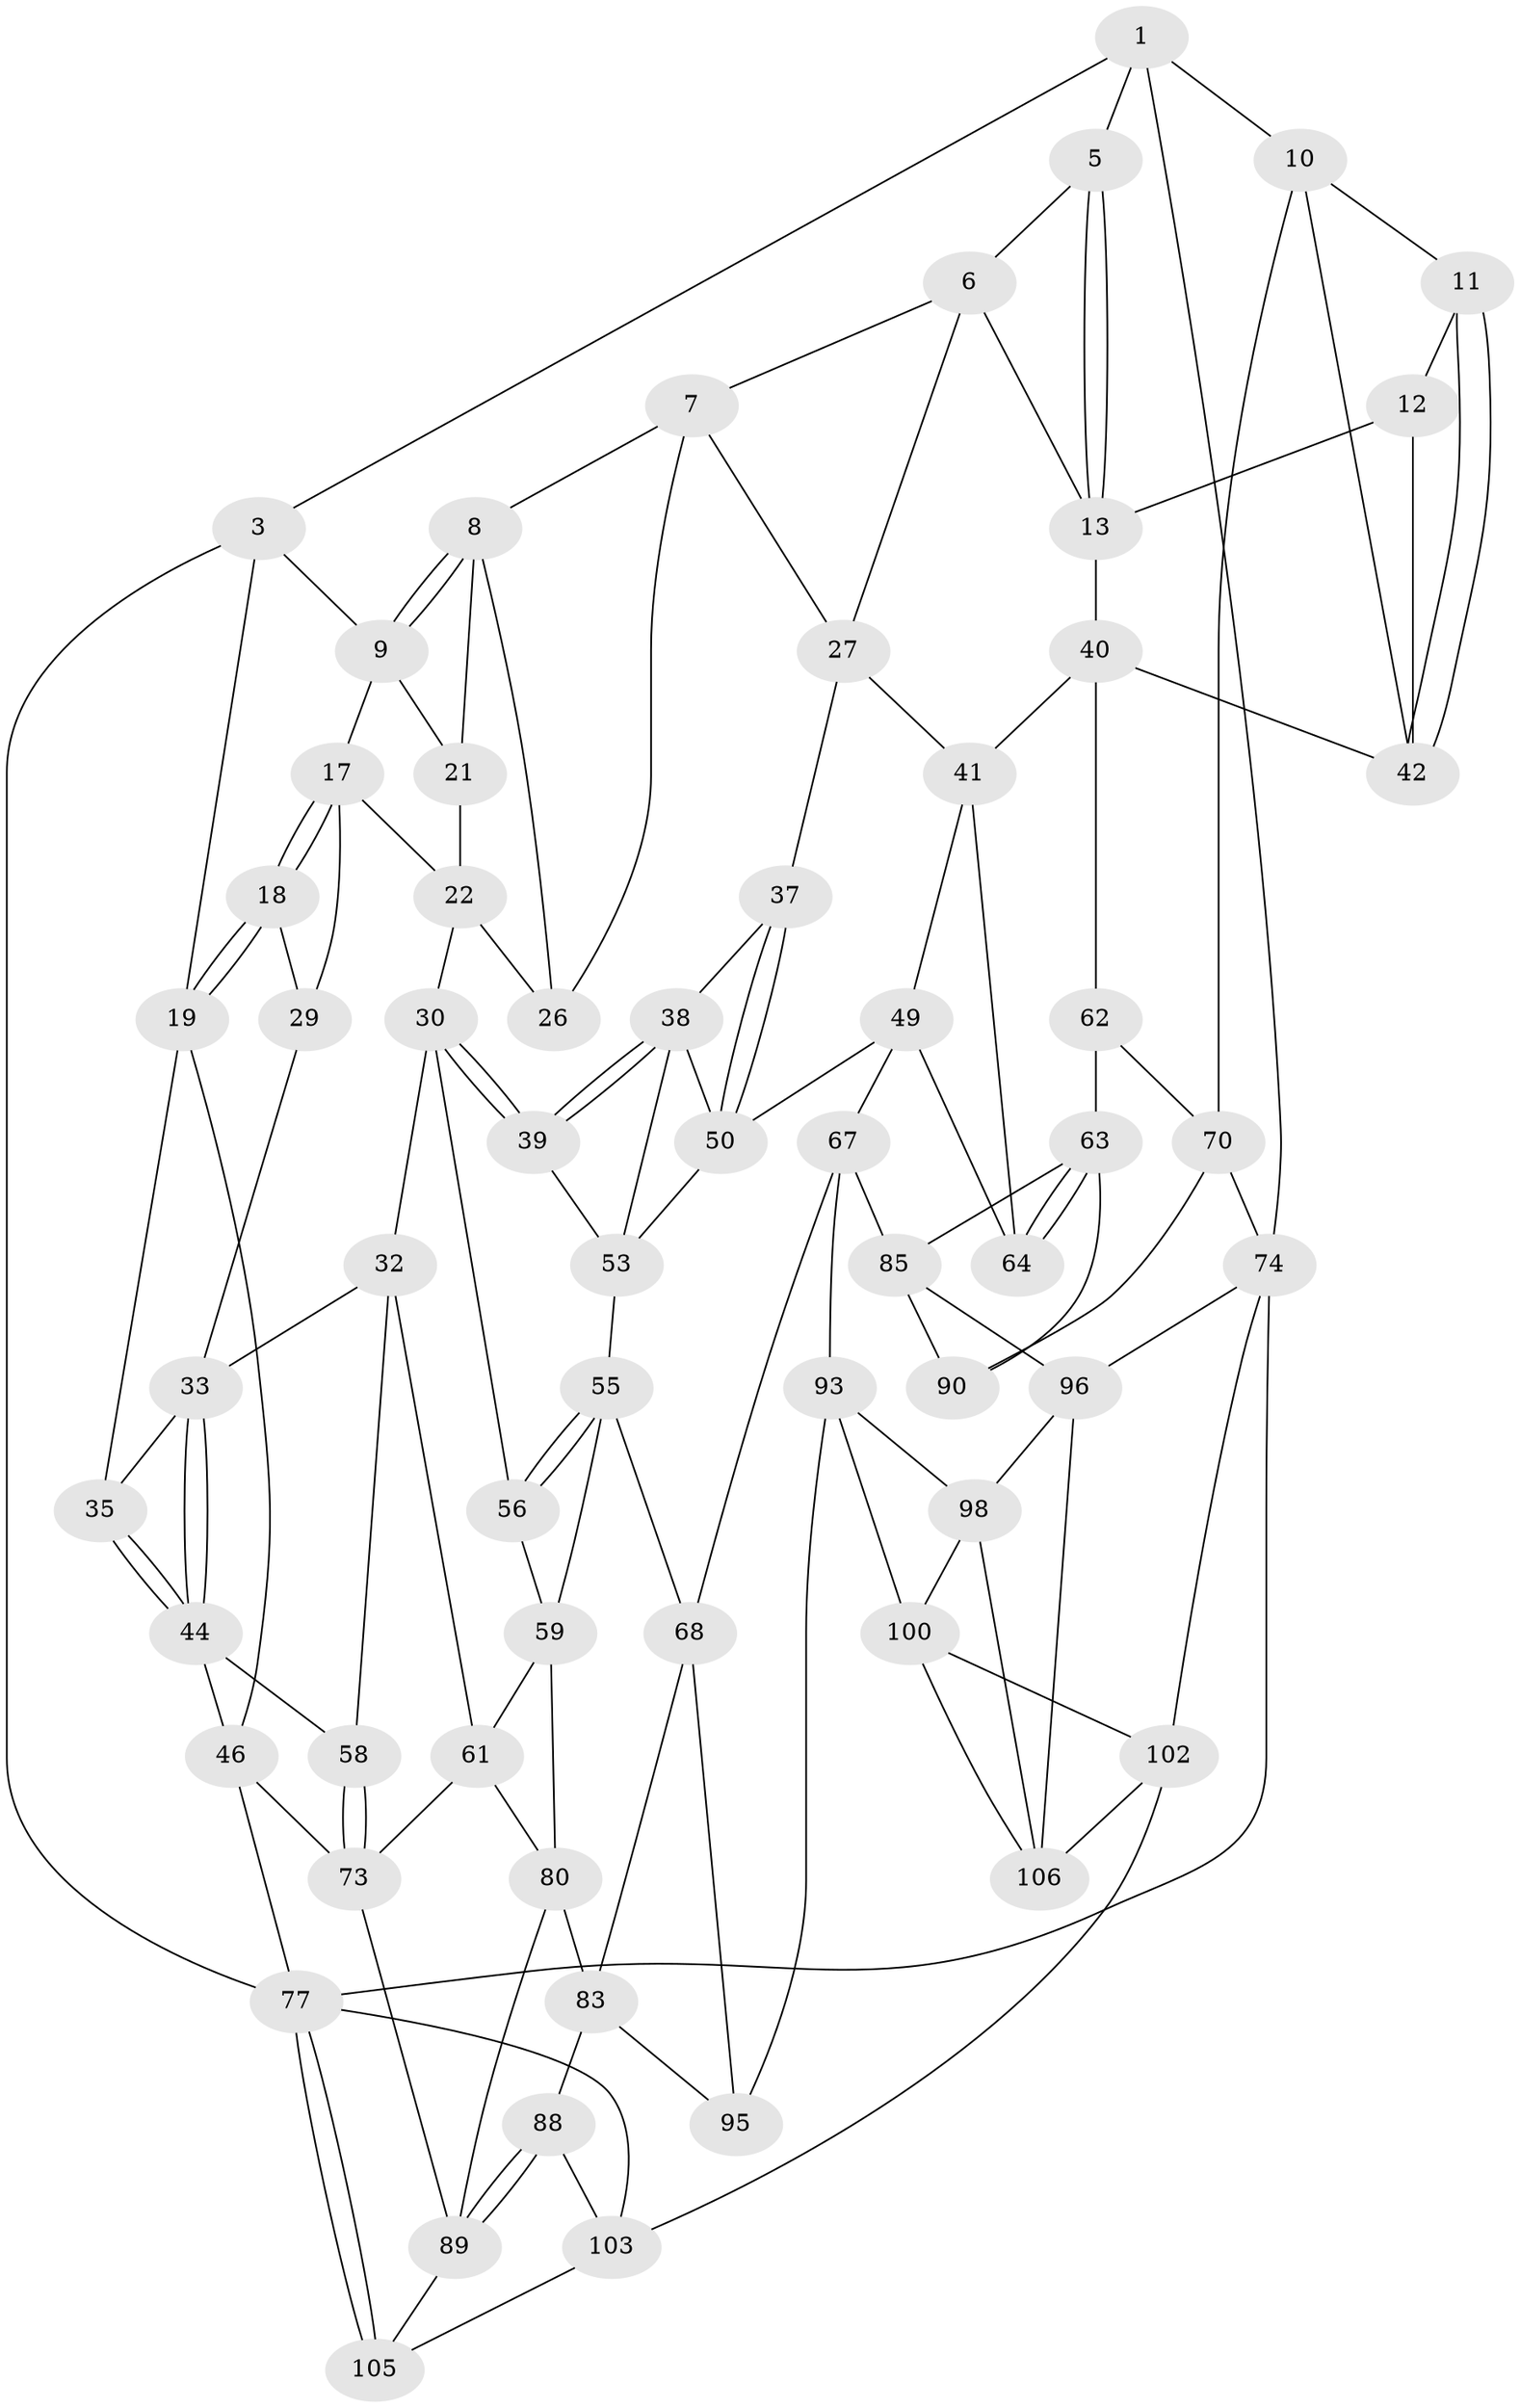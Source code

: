 // original degree distribution, {3: 0.018518518518518517, 5: 0.5370370370370371, 4: 0.23148148148148148, 6: 0.21296296296296297}
// Generated by graph-tools (version 1.1) at 2025/42/03/06/25 10:42:35]
// undirected, 63 vertices, 133 edges
graph export_dot {
graph [start="1"]
  node [color=gray90,style=filled];
  1 [pos="+0.6856949205852385+0",super="+2"];
  3 [pos="+0+0",super="+4"];
  5 [pos="+0.6429400744650002+0.018039622893929658"];
  6 [pos="+0.5813205091310851+0.06784666048153216",super="+15"];
  7 [pos="+0.49910087628761224+0.10722005251793719",super="+25"];
  8 [pos="+0.48536140312926773+0.1057121096342089",super="+24"];
  9 [pos="+0.33651723287203666+0.025799727426932897",super="+16"];
  10 [pos="+1+0.04090653829956448",super="+65"];
  11 [pos="+0.9979067473369028+0.16033863586712546"];
  12 [pos="+0.9510243706302143+0.17790896720804777"];
  13 [pos="+0.7961430850209809+0.22610172289145175",super="+14"];
  17 [pos="+0.07728813536423416+0.05880326956821569",super="+23"];
  18 [pos="+0+0.01946263483988407"];
  19 [pos="+0+0",super="+20"];
  21 [pos="+0.3081284314461871+0.08755681587620565"];
  22 [pos="+0.24595010382490665+0.17795331387450145",super="+28"];
  26 [pos="+0.405870137809637+0.2832903152692126"];
  27 [pos="+0.5547351759096397+0.2779420934167526",super="+36"];
  29 [pos="+0.1858220840748982+0.24731652760436984"];
  30 [pos="+0.3570328113502006+0.36889188222441516",super="+31"];
  32 [pos="+0.1852488786210505+0.3518259265901042",super="+57"];
  33 [pos="+0.17276183414184954+0.3354009947358019",super="+34"];
  35 [pos="+0.04275669501648319+0.27156617946316103"];
  37 [pos="+0.5487546817187878+0.359016896730015"];
  38 [pos="+0.5088828157218007+0.38553499758544063",super="+52"];
  39 [pos="+0.3937425718254509+0.3868515415649789"];
  40 [pos="+0.7591971811547916+0.3455818743073871",super="+47"];
  41 [pos="+0.6596450499324688+0.4287724764501965",super="+48"];
  42 [pos="+0.8963149618070859+0.4744412160189269",super="+43"];
  44 [pos="+0+0.4086509763363447",super="+45"];
  46 [pos="+0+0.46407781586636815",super="+76"];
  49 [pos="+0.5829535976970874+0.48791461051662094",super="+66"];
  50 [pos="+0.5596119149393936+0.48429978579014865",super="+51"];
  53 [pos="+0.43777879517646906+0.43730574261451105",super="+54"];
  55 [pos="+0.463306859495721+0.5616749218208898",super="+69"];
  56 [pos="+0.33827488552663015+0.4282115425398057"];
  58 [pos="+0.050631778694608776+0.5035549800803869"];
  59 [pos="+0.3052513693477494+0.528566492716401",super="+60"];
  61 [pos="+0.17132754055439164+0.519853223463217",super="+72"];
  62 [pos="+0.8265634840688091+0.5613333111368249"];
  63 [pos="+0.8237092976781679+0.5652484822518352",super="+84"];
  64 [pos="+0.6931407058946357+0.5142329522648517"];
  67 [pos="+0.6215154954878376+0.5878542937482896",super="+86"];
  68 [pos="+0.4717775230367272+0.6494757921396336",super="+82"];
  70 [pos="+1+0.6222689746369896",super="+71"];
  73 [pos="+0.06066066166099791+0.6402773936974756",super="+79"];
  74 [pos="+1+1",super="+75"];
  77 [pos="+0+0.8680239301988198",super="+78"];
  80 [pos="+0.2844381225342594+0.5902286163647782",super="+81"];
  83 [pos="+0.2988388525692217+0.6192777563396807",super="+87"];
  85 [pos="+0.7992928377629961+0.6253037377512083",super="+92"];
  88 [pos="+0.1911242941437575+0.8207522393260646"];
  89 [pos="+0.17128676989867533+0.8033912208877322",super="+91"];
  90 [pos="+0.9545449734922036+0.6966258907326722"];
  93 [pos="+0.7220485909178076+0.7049831834488545",super="+94"];
  95 [pos="+0.45920149637663293+0.7067283444857159"];
  96 [pos="+0.9032291683622001+0.8328374895948149",super="+97"];
  98 [pos="+0.7294330824628505+0.7398051157509493",super="+99"];
  100 [pos="+0.5077594228607696+0.8480630646628946",super="+101"];
  102 [pos="+0.3581903573866984+1",super="+108"];
  103 [pos="+0.26537490361256316+1",super="+104"];
  105 [pos="+0+0.8494718825014027"];
  106 [pos="+0.7728139017311474+0.9874075871695517",super="+107"];
  1 -- 5;
  1 -- 10;
  1 -- 3;
  1 -- 74;
  3 -- 77;
  3 -- 19;
  3 -- 9;
  5 -- 6;
  5 -- 13;
  5 -- 13;
  6 -- 7;
  6 -- 27;
  6 -- 13;
  7 -- 8;
  7 -- 26;
  7 -- 27;
  8 -- 9;
  8 -- 9;
  8 -- 26;
  8 -- 21;
  9 -- 21;
  9 -- 17;
  10 -- 11;
  10 -- 42;
  10 -- 70;
  11 -- 12;
  11 -- 42;
  11 -- 42;
  12 -- 13;
  12 -- 42;
  13 -- 40;
  17 -- 18;
  17 -- 18;
  17 -- 29;
  17 -- 22;
  18 -- 19;
  18 -- 19;
  18 -- 29;
  19 -- 35;
  19 -- 46;
  21 -- 22;
  22 -- 26;
  22 -- 30;
  27 -- 41;
  27 -- 37;
  29 -- 33;
  30 -- 39;
  30 -- 39;
  30 -- 32;
  30 -- 56;
  32 -- 33;
  32 -- 58;
  32 -- 61;
  33 -- 44;
  33 -- 44;
  33 -- 35;
  35 -- 44;
  35 -- 44;
  37 -- 38;
  37 -- 50;
  37 -- 50;
  38 -- 39;
  38 -- 39;
  38 -- 50;
  38 -- 53;
  39 -- 53;
  40 -- 41;
  40 -- 42;
  40 -- 62;
  41 -- 64;
  41 -- 49;
  44 -- 58;
  44 -- 46;
  46 -- 77;
  46 -- 73;
  49 -- 50;
  49 -- 64;
  49 -- 67;
  50 -- 53;
  53 -- 55;
  55 -- 56;
  55 -- 56;
  55 -- 59;
  55 -- 68;
  56 -- 59;
  58 -- 73;
  58 -- 73;
  59 -- 80;
  59 -- 61;
  61 -- 73;
  61 -- 80;
  62 -- 63;
  62 -- 70;
  63 -- 64;
  63 -- 64;
  63 -- 90;
  63 -- 85;
  67 -- 68;
  67 -- 93;
  67 -- 85;
  68 -- 83;
  68 -- 95;
  70 -- 90;
  70 -- 74;
  73 -- 89;
  74 -- 77;
  74 -- 102;
  74 -- 96;
  77 -- 105;
  77 -- 105;
  77 -- 103;
  80 -- 83;
  80 -- 89;
  83 -- 88;
  83 -- 95;
  85 -- 96;
  85 -- 90;
  88 -- 89;
  88 -- 89;
  88 -- 103;
  89 -- 105;
  93 -- 98;
  93 -- 100;
  93 -- 95;
  96 -- 98;
  96 -- 106;
  98 -- 100;
  98 -- 106;
  100 -- 102;
  100 -- 106;
  102 -- 103;
  102 -- 106;
  103 -- 105;
}

